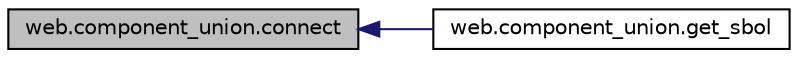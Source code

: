 digraph "web.component_union.connect"
{
  edge [fontname="Helvetica",fontsize="10",labelfontname="Helvetica",labelfontsize="10"];
  node [fontname="Helvetica",fontsize="10",shape=record];
  rankdir="LR";
  Node1 [label="web.component_union.connect",height=0.2,width=0.4,color="black", fillcolor="grey75", style="filled" fontcolor="black"];
  Node1 -> Node2 [dir="back",color="midnightblue",fontsize="10",style="solid",fontname="Helvetica"];
  Node2 [label="web.component_union.get_sbol",height=0.2,width=0.4,color="black", fillcolor="white", style="filled",URL="$namespaceweb_1_1component__union.html#a4c3d4facdbfae5f7dcc65b3548af7382"];
}
